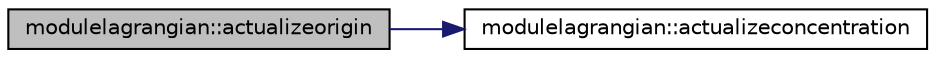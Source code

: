 digraph "modulelagrangian::actualizeorigin"
{
 // LATEX_PDF_SIZE
  edge [fontname="Helvetica",fontsize="10",labelfontname="Helvetica",labelfontsize="10"];
  node [fontname="Helvetica",fontsize="10",shape=record];
  rankdir="LR";
  Node1 [label="modulelagrangian::actualizeorigin",height=0.2,width=0.4,color="black", fillcolor="grey75", style="filled", fontcolor="black",tooltip=" "];
  Node1 -> Node2 [color="midnightblue",fontsize="10",style="solid",fontname="Helvetica"];
  Node2 [label="modulelagrangian::actualizeconcentration",height=0.2,width=0.4,color="black", fillcolor="white", style="filled",URL="$namespacemodulelagrangian.html#a597916eb747603cbeb884fab22473311",tooltip=" "];
}
